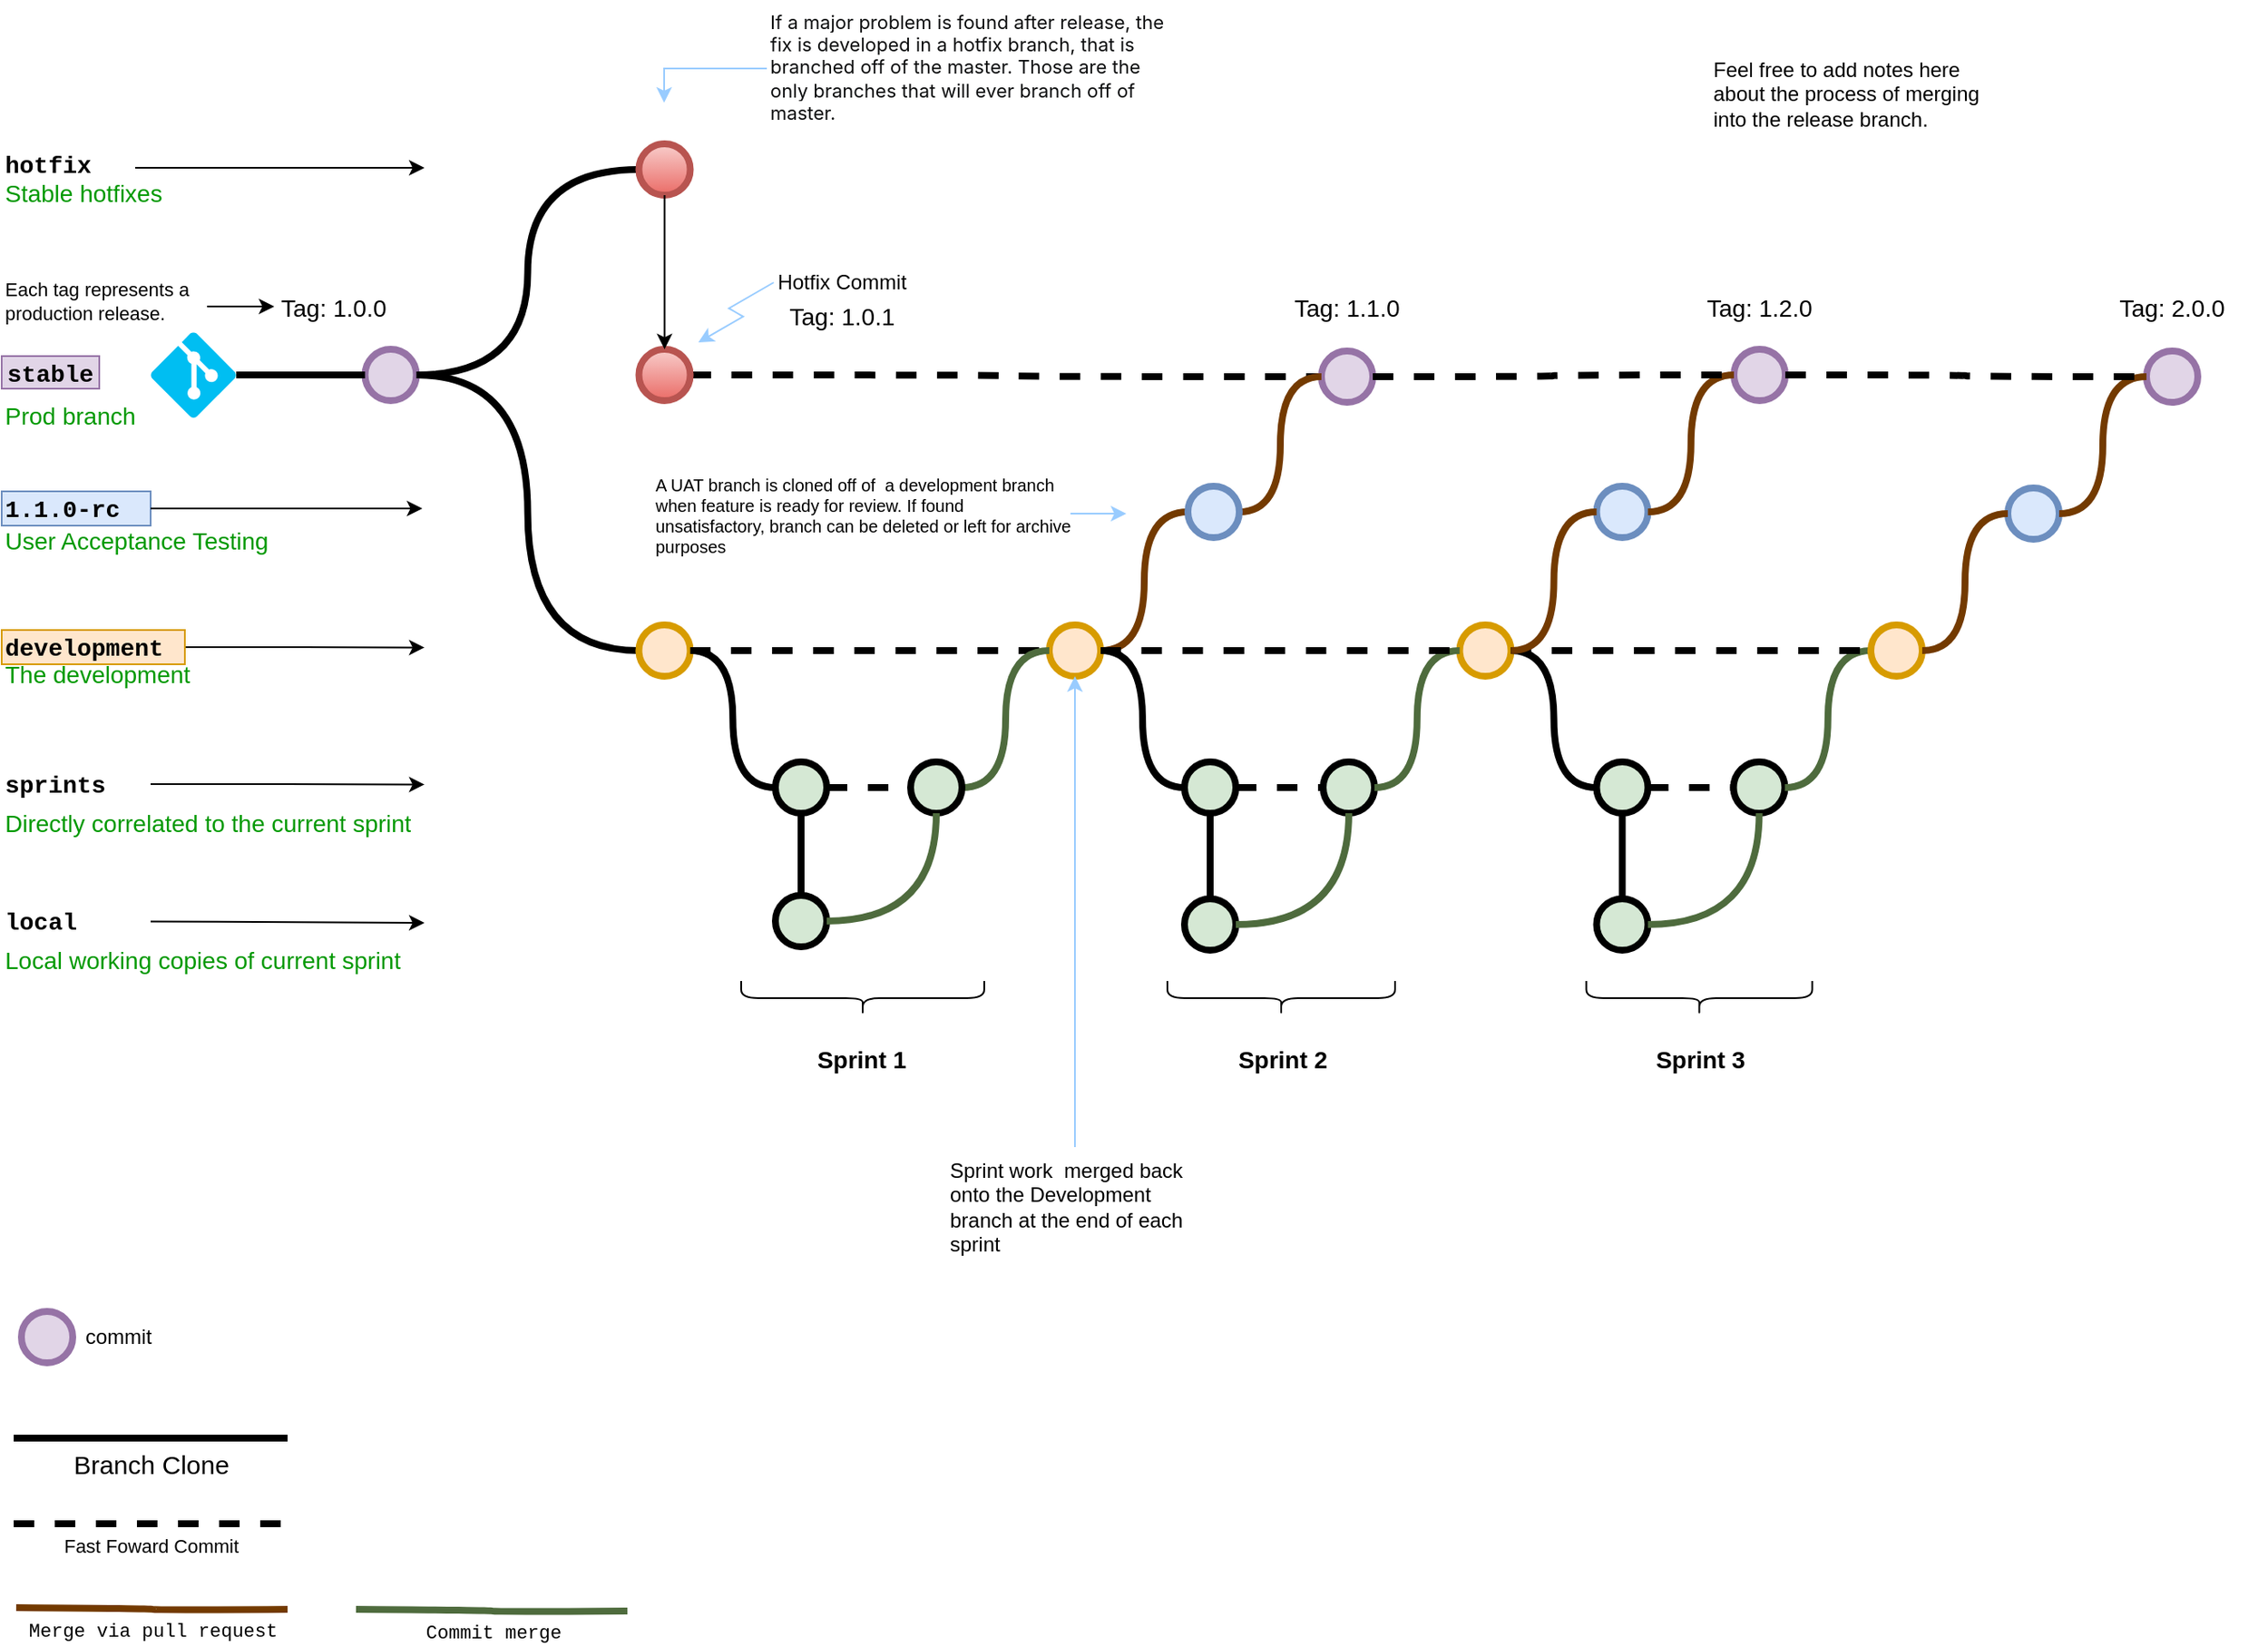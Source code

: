 <mxfile version="22.1.0" type="github">
  <diagram id="yPxyJZ8AM_hMuL3Unpa9" name="HW.GitFlow">
    <mxGraphModel dx="1195" dy="658" grid="1" gridSize="10" guides="1" tooltips="1" connect="1" arrows="1" fold="1" page="1" pageScale="1" pageWidth="1700" pageHeight="1100" math="0" shadow="0">
      <root>
        <mxCell id="0" />
        <mxCell id="1" parent="0" />
        <mxCell id="eTHWEqtKEvHJFxcrCYFt-80" style="edgeStyle=isometricEdgeStyle;rounded=0;orthogonalLoop=1;jettySize=auto;html=1;exitX=0;exitY=0.5;exitDx=0;exitDy=0;strokeColor=#99CCFF;" edge="1" parent="1" source="uWUnNED6HEl2aK5fdaIb-7">
          <mxGeometry relative="1" as="geometry">
            <mxPoint x="440" y="320" as="targetPoint" />
          </mxGeometry>
        </mxCell>
        <mxCell id="uWUnNED6HEl2aK5fdaIb-7" value="Hotfix Commit" style="text;html=1;strokeColor=none;fillColor=none;align=center;verticalAlign=middle;whiteSpace=wrap;overflow=hidden;" parent="1" vertex="1">
          <mxGeometry x="484" y="270" width="80" height="30" as="geometry" />
        </mxCell>
        <mxCell id="uWUnNED6HEl2aK5fdaIb-8" value="Fast Foward Commit" style="edgeStyle=orthogonalEdgeStyle;rounded=0;html=1;jettySize=auto;orthogonalLoop=1;plain-blue;endArrow=none;endFill=0;strokeWidth=4;strokeColor=#000000;dashed=1;verticalAlign=top;" parent="1" edge="1">
          <mxGeometry as="geometry">
            <mxPoint x="200" y="1010" as="targetPoint" />
            <mxPoint x="40.0" y="1010" as="sourcePoint" />
            <mxPoint as="offset" />
          </mxGeometry>
        </mxCell>
        <mxCell id="uWUnNED6HEl2aK5fdaIb-9" style="edgeStyle=orthogonalEdgeStyle;curved=1;rounded=0;html=1;exitX=1;exitY=0.5;exitPerimeter=0;entryX=0;entryY=0.5;entryPerimeter=0;endArrow=none;endFill=0;jettySize=auto;orthogonalLoop=1;strokeWidth=4;fontSize=15;entryDx=0;entryDy=0;exitDx=0;exitDy=0;" parent="1" source="uWUnNED6HEl2aK5fdaIb-10" target="uWUnNED6HEl2aK5fdaIb-69" edge="1">
          <mxGeometry relative="1" as="geometry">
            <mxPoint x="230" y="371" as="sourcePoint" />
            <mxPoint x="325" y="419" as="targetPoint" />
          </mxGeometry>
        </mxCell>
        <mxCell id="uWUnNED6HEl2aK5fdaIb-10" value="" style="verticalLabelPosition=bottom;verticalAlign=top;html=1;strokeWidth=4;shape=mxgraph.flowchart.on-page_reference;fillColor=#e1d5e7;strokeColor=#9673a6;" parent="1" vertex="1">
          <mxGeometry x="245.25" y="324" width="30" height="30" as="geometry" />
        </mxCell>
        <mxCell id="uWUnNED6HEl2aK5fdaIb-80" value="" style="edgeStyle=orthogonalEdgeStyle;curved=1;rounded=0;orthogonalLoop=1;jettySize=auto;html=1;endArrow=none;endFill=0;strokeWidth=4;entryX=0;entryY=0.5;entryDx=0;entryDy=0;entryPerimeter=0;exitX=1;exitY=0.5;exitDx=0;exitDy=0;exitPerimeter=0;dashed=1;" parent="1" source="9hBKPDzoitwpIBdzFDQ7-16" target="uWUnNED6HEl2aK5fdaIb-109" edge="1">
          <mxGeometry relative="1" as="geometry">
            <mxPoint x="734.5" y="330" as="targetPoint" />
            <mxPoint x="652.25" y="330" as="sourcePoint" />
          </mxGeometry>
        </mxCell>
        <mxCell id="uWUnNED6HEl2aK5fdaIb-109" value="" style="verticalLabelPosition=bottom;verticalAlign=top;html=1;strokeWidth=4;shape=mxgraph.flowchart.on-page_reference;strokeColor=#9673a6;fillColor=#e1d5e7;" parent="1" vertex="1">
          <mxGeometry x="804" y="325" width="30" height="30" as="geometry" />
        </mxCell>
        <mxCell id="uWUnNED6HEl2aK5fdaIb-13" value="stable" style="text;html=1;strokeColor=#9673a6;fillColor=#e1d5e7;align=center;verticalAlign=middle;whiteSpace=wrap;overflow=hidden;fontSize=14;fontStyle=1;fontFamily=Courier New;" parent="1" vertex="1">
          <mxGeometry x="33" y="328" width="57" height="19" as="geometry" />
        </mxCell>
        <mxCell id="uWUnNED6HEl2aK5fdaIb-20" value="1.1.0-rc" style="text;html=1;strokeColor=#6c8ebf;fillColor=#dae8fc;align=left;verticalAlign=middle;whiteSpace=wrap;overflow=hidden;fontSize=14;fontStyle=1;fontFamily=Courier New;" parent="1" vertex="1">
          <mxGeometry x="33" y="407" width="87" height="20" as="geometry" />
        </mxCell>
        <mxCell id="uWUnNED6HEl2aK5fdaIb-94" style="edgeStyle=orthogonalEdgeStyle;curved=1;rounded=0;orthogonalLoop=1;jettySize=auto;html=1;exitX=1;exitY=0.5;exitDx=0;exitDy=0;exitPerimeter=0;entryX=0;entryY=0.5;entryDx=0;entryDy=0;entryPerimeter=0;endArrow=none;endFill=0;strokeWidth=4;fontFamily=Courier New;fontColor=#009900;" parent="1" source="uWUnNED6HEl2aK5fdaIb-69" target="uWUnNED6HEl2aK5fdaIb-82" edge="1">
          <mxGeometry relative="1" as="geometry" />
        </mxCell>
        <mxCell id="uWUnNED6HEl2aK5fdaIb-69" value="" style="verticalLabelPosition=bottom;verticalAlign=top;html=1;strokeWidth=4;shape=mxgraph.flowchart.on-page_reference;strokeColor=#d79b00;fillColor=#ffe6cc;" parent="1" vertex="1">
          <mxGeometry x="405.25" y="485" width="30" height="30" as="geometry" />
        </mxCell>
        <mxCell id="uWUnNED6HEl2aK5fdaIb-96" value="" style="edgeStyle=orthogonalEdgeStyle;curved=1;rounded=0;orthogonalLoop=1;jettySize=auto;html=1;endArrow=none;endFill=0;strokeWidth=4;fontFamily=Courier New;fontColor=#009900;exitX=1;exitY=0.5;exitDx=0;exitDy=0;exitPerimeter=0;dashed=1;" parent="1" source="uWUnNED6HEl2aK5fdaIb-69" target="uWUnNED6HEl2aK5fdaIb-95" edge="1">
          <mxGeometry x="0.002" relative="1" as="geometry">
            <mxPoint x="624.75" y="495" as="sourcePoint" />
            <mxPoint as="offset" />
          </mxGeometry>
        </mxCell>
        <mxCell id="uWUnNED6HEl2aK5fdaIb-108" style="edgeStyle=orthogonalEdgeStyle;curved=1;rounded=0;orthogonalLoop=1;jettySize=auto;html=1;entryX=0;entryY=0.5;entryDx=0;entryDy=0;entryPerimeter=0;endArrow=none;endFill=0;strokeWidth=4;fontFamily=Courier New;fontColor=#733A00;strokeColor=#733A00;" parent="1" source="uWUnNED6HEl2aK5fdaIb-95" target="uWUnNED6HEl2aK5fdaIb-106" edge="1">
          <mxGeometry relative="1" as="geometry" />
        </mxCell>
        <mxCell id="uWUnNED6HEl2aK5fdaIb-95" value="" style="verticalLabelPosition=bottom;verticalAlign=top;html=1;strokeWidth=4;shape=mxgraph.flowchart.on-page_reference;strokeColor=#d79b00;fillColor=#ffe6cc;" parent="1" vertex="1">
          <mxGeometry x="645" y="485" width="30" height="30" as="geometry" />
        </mxCell>
        <mxCell id="eTHWEqtKEvHJFxcrCYFt-22" style="edgeStyle=orthogonalEdgeStyle;rounded=0;orthogonalLoop=1;jettySize=auto;html=1;exitX=1;exitY=0.5;exitDx=0;exitDy=0;" edge="1" parent="1" source="uWUnNED6HEl2aK5fdaIb-76">
          <mxGeometry relative="1" as="geometry">
            <mxPoint x="280" y="498.238" as="targetPoint" />
          </mxGeometry>
        </mxCell>
        <mxCell id="uWUnNED6HEl2aK5fdaIb-76" value="development" style="text;html=1;strokeColor=#d79b00;fillColor=#ffe6cc;align=left;verticalAlign=middle;whiteSpace=wrap;overflow=hidden;fontSize=14;fontStyle=1;fontFamily=Courier New;" parent="1" vertex="1">
          <mxGeometry x="33" y="488" width="107" height="20" as="geometry" />
        </mxCell>
        <mxCell id="uWUnNED6HEl2aK5fdaIb-81" value="" style="edgeStyle=orthogonalEdgeStyle;rounded=0;orthogonalLoop=1;jettySize=auto;html=1;endArrow=none;endFill=0;strokeWidth=4;dashed=1;" parent="1" source="uWUnNED6HEl2aK5fdaIb-82" target="uWUnNED6HEl2aK5fdaIb-84" edge="1">
          <mxGeometry relative="1" as="geometry" />
        </mxCell>
        <mxCell id="uWUnNED6HEl2aK5fdaIb-82" value="" style="verticalLabelPosition=bottom;verticalAlign=top;html=1;strokeWidth=4;shape=mxgraph.flowchart.on-page_reference;plain-purple;gradientColor=none;strokeColor=#000000;fillColor=#D5E8D4;" parent="1" vertex="1">
          <mxGeometry x="485" y="565" width="30" height="30" as="geometry" />
        </mxCell>
        <mxCell id="uWUnNED6HEl2aK5fdaIb-97" style="edgeStyle=orthogonalEdgeStyle;curved=1;rounded=0;orthogonalLoop=1;jettySize=auto;html=1;exitX=1;exitY=0.5;exitDx=0;exitDy=0;exitPerimeter=0;entryX=0;entryY=0.5;entryDx=0;entryDy=0;entryPerimeter=0;endArrow=none;endFill=0;strokeWidth=4;fontFamily=Courier New;fontColor=#009900;strokeColor=#4E6B3D;" parent="1" source="uWUnNED6HEl2aK5fdaIb-84" target="uWUnNED6HEl2aK5fdaIb-95" edge="1">
          <mxGeometry relative="1" as="geometry" />
        </mxCell>
        <mxCell id="uWUnNED6HEl2aK5fdaIb-84" value="" style="verticalLabelPosition=bottom;verticalAlign=top;html=1;strokeWidth=4;shape=mxgraph.flowchart.on-page_reference;plain-purple;gradientColor=none;strokeColor=#000000;fillColor=#D5E8D4;" parent="1" vertex="1">
          <mxGeometry x="564" y="565" width="30" height="30" as="geometry" />
        </mxCell>
        <mxCell id="eTHWEqtKEvHJFxcrCYFt-21" style="edgeStyle=orthogonalEdgeStyle;rounded=0;orthogonalLoop=1;jettySize=auto;html=1;exitX=1;exitY=0.5;exitDx=0;exitDy=0;" edge="1" parent="1" source="uWUnNED6HEl2aK5fdaIb-86">
          <mxGeometry relative="1" as="geometry">
            <mxPoint x="280" y="578.238" as="targetPoint" />
          </mxGeometry>
        </mxCell>
        <mxCell id="uWUnNED6HEl2aK5fdaIb-86" value="sprints" style="text;html=1;strokeColor=none;fillColor=none;align=left;verticalAlign=middle;whiteSpace=wrap;overflow=hidden;fontSize=14;fontStyle=1;fontFamily=Courier New;" parent="1" vertex="1">
          <mxGeometry x="33" y="568" width="87" height="20" as="geometry" />
        </mxCell>
        <mxCell id="uWUnNED6HEl2aK5fdaIb-87" value="The development" style="text;html=1;strokeColor=none;fillColor=none;align=left;verticalAlign=middle;whiteSpace=wrap;overflow=hidden;fontSize=14;fontStyle=0;fontColor=#009900;" parent="1" vertex="1">
          <mxGeometry x="33" y="503" width="240" height="20" as="geometry" />
        </mxCell>
        <mxCell id="uWUnNED6HEl2aK5fdaIb-88" value="Directly correlated to the current sprint" style="text;html=1;strokeColor=none;fillColor=none;align=left;verticalAlign=middle;whiteSpace=wrap;overflow=hidden;fontSize=14;fontStyle=0;fontColor=#009900;" parent="1" vertex="1">
          <mxGeometry x="33" y="588" width="254.25" height="25" as="geometry" />
        </mxCell>
        <mxCell id="uWUnNED6HEl2aK5fdaIb-89" value="User Acceptance Testing" style="text;html=1;strokeColor=none;fillColor=none;align=left;verticalAlign=middle;whiteSpace=wrap;overflow=hidden;fontSize=14;fontStyle=0;fontColor=#009900;" parent="1" vertex="1">
          <mxGeometry x="33" y="425" width="240" height="20" as="geometry" />
        </mxCell>
        <mxCell id="uWUnNED6HEl2aK5fdaIb-90" value="Prod branch" style="text;html=1;strokeColor=none;fillColor=none;align=left;verticalAlign=middle;whiteSpace=wrap;overflow=hidden;fontSize=14;fontStyle=0;fontColor=#009900;" parent="1" vertex="1">
          <mxGeometry x="33" y="352" width="146.75" height="20" as="geometry" />
        </mxCell>
        <mxCell id="uWUnNED6HEl2aK5fdaIb-93" value="" style="endArrow=classic;html=1;strokeWidth=1;fontFamily=Courier New;fontColor=#009900;entryX=1;entryY=0.5;entryDx=0;entryDy=0;exitX=1;exitY=0.5;exitDx=0;exitDy=0;" parent="1" edge="1" source="uWUnNED6HEl2aK5fdaIb-20">
          <mxGeometry width="50" height="50" relative="1" as="geometry">
            <mxPoint x="160" y="419" as="sourcePoint" />
            <mxPoint x="278.75" y="417" as="targetPoint" />
          </mxGeometry>
        </mxCell>
        <mxCell id="uWUnNED6HEl2aK5fdaIb-103" value="Tag: 1.0.0" style="text;html=1;strokeColor=none;fillColor=none;align=center;verticalAlign=middle;whiteSpace=wrap;overflow=hidden;fontSize=14;" parent="1" vertex="1">
          <mxGeometry x="192.25" y="289" width="70" height="20" as="geometry" />
        </mxCell>
        <mxCell id="uWUnNED6HEl2aK5fdaIb-115" style="edgeStyle=orthogonalEdgeStyle;curved=1;rounded=0;orthogonalLoop=1;jettySize=auto;html=1;entryX=0;entryY=0.5;entryDx=0;entryDy=0;entryPerimeter=0;endArrow=none;endFill=0;strokeWidth=4;fontFamily=Courier New;fontColor=#009900;strokeColor=#733A00;" parent="1" source="uWUnNED6HEl2aK5fdaIb-106" target="uWUnNED6HEl2aK5fdaIb-109" edge="1">
          <mxGeometry relative="1" as="geometry" />
        </mxCell>
        <mxCell id="uWUnNED6HEl2aK5fdaIb-116" value="Tag: 1.1.0" style="text;html=1;strokeColor=none;fillColor=none;align=center;verticalAlign=middle;whiteSpace=wrap;overflow=hidden;fontSize=14;" parent="1" vertex="1">
          <mxGeometry x="764" y="289" width="110" height="20" as="geometry" />
        </mxCell>
        <mxCell id="uWUnNED6HEl2aK5fdaIb-117" value="" style="endArrow=classic;html=1;strokeWidth=1;fontFamily=Courier New;fontColor=#009900;exitX=0.5;exitY=0;exitDx=0;exitDy=0;entryX=0.5;entryY=1;entryDx=0;entryDy=0;entryPerimeter=0;strokeColor=#99CCFF;" parent="1" source="fSnZ5vnYTslC5NarKmr_-5" edge="1" target="uWUnNED6HEl2aK5fdaIb-95">
          <mxGeometry width="50" height="50" relative="1" as="geometry">
            <mxPoint x="820.935" y="739.0" as="sourcePoint" />
            <mxPoint x="819.06" y="523" as="targetPoint" />
          </mxGeometry>
        </mxCell>
        <mxCell id="eTHWEqtKEvHJFxcrCYFt-83" style="edgeStyle=orthogonalEdgeStyle;rounded=0;orthogonalLoop=1;jettySize=auto;html=1;exitX=1;exitY=0.5;exitDx=0;exitDy=0;strokeColor=#99CCFF;" edge="1" parent="1" source="fSnZ5vnYTslC5NarKmr_-4">
          <mxGeometry relative="1" as="geometry">
            <mxPoint x="690" y="420.19" as="targetPoint" />
          </mxGeometry>
        </mxCell>
        <mxCell id="fSnZ5vnYTslC5NarKmr_-4" value="&lt;span style=&quot;font-size: 10px;&quot;&gt;A UAT branch is cloned off of&amp;nbsp; a development&amp;nbsp;branch when feature is ready for review. If found unsatisfactory, branch can be deleted or left for archive purposes&lt;br style=&quot;font-size: 10px;&quot;&gt;&lt;/span&gt;" style="text;html=1;strokeColor=none;fillColor=none;align=left;verticalAlign=top;whiteSpace=wrap;overflow=hidden;fontSize=10;fontStyle=0;fontColor=#000000;" parent="1" vertex="1">
          <mxGeometry x="412.62" y="390.5" width="244.75" height="59" as="geometry" />
        </mxCell>
        <mxCell id="fSnZ5vnYTslC5NarKmr_-9" value="" style="edgeStyle=orthogonalEdgeStyle;rounded=0;orthogonalLoop=1;jettySize=auto;html=1;fontSize=12;fontColor=#000000;entryX=0;entryY=0.5;entryDx=0;entryDy=0;" parent="1" source="fSnZ5vnYTslC5NarKmr_-8" target="uWUnNED6HEl2aK5fdaIb-103" edge="1">
          <mxGeometry relative="1" as="geometry">
            <mxPoint x="172.25" y="299" as="targetPoint" />
            <Array as="points">
              <mxPoint x="172.25" y="299" />
              <mxPoint x="172.25" y="299" />
            </Array>
          </mxGeometry>
        </mxCell>
        <mxCell id="fSnZ5vnYTslC5NarKmr_-8" value="&lt;span style=&quot;text-align: center; font-size: 11px;&quot;&gt;Each tag represents a production release.&lt;/span&gt;" style="text;html=1;strokeColor=none;fillColor=none;align=left;verticalAlign=middle;whiteSpace=wrap;overflow=hidden;fontSize=11;fontStyle=0;fontColor=#000000;" parent="1" vertex="1">
          <mxGeometry x="33" y="277" width="120" height="38" as="geometry" />
        </mxCell>
        <mxCell id="9hBKPDzoitwpIBdzFDQ7-15" value="&lt;span style=&quot;text-align: center&quot;&gt;Feel free to add notes here about the process of merging into the release branch.&lt;br&gt;&lt;br&gt;&lt;/span&gt;" style="text;html=1;strokeColor=none;fillColor=none;align=left;verticalAlign=middle;whiteSpace=wrap;overflow=hidden;fontSize=12;fontStyle=0;fontColor=#000000;" parent="1" vertex="1">
          <mxGeometry x="1031" y="141" width="167.75" height="81" as="geometry" />
        </mxCell>
        <mxCell id="9hBKPDzoitwpIBdzFDQ7-16" value="" style="verticalLabelPosition=bottom;verticalAlign=top;html=1;strokeWidth=4;shape=mxgraph.flowchart.on-page_reference;plain-blue;gradientColor=#EA6B66;strokeColor=#B85450;fillColor=#F8CECC;" parent="1" vertex="1">
          <mxGeometry x="405.25" y="324" width="30" height="30" as="geometry" />
        </mxCell>
        <mxCell id="9hBKPDzoitwpIBdzFDQ7-61" value="Tag: 1.0.1" style="text;html=1;strokeColor=none;fillColor=none;align=center;verticalAlign=middle;whiteSpace=wrap;overflow=hidden;fontSize=14;" parent="1" vertex="1">
          <mxGeometry x="489" y="294" width="70" height="20" as="geometry" />
        </mxCell>
        <mxCell id="eTHWEqtKEvHJFxcrCYFt-82" style="edgeStyle=orthogonalEdgeStyle;rounded=0;orthogonalLoop=1;jettySize=auto;html=1;exitX=0;exitY=0.5;exitDx=0;exitDy=0;strokeColor=#99CCFF;" edge="1" parent="1" source="eTHWEqtKEvHJFxcrCYFt-2">
          <mxGeometry relative="1" as="geometry">
            <mxPoint x="420" y="180" as="targetPoint" />
            <Array as="points">
              <mxPoint x="420" y="160" />
            </Array>
          </mxGeometry>
        </mxCell>
        <mxCell id="eTHWEqtKEvHJFxcrCYFt-2" value="&lt;span style=&quot;color: rgb(12, 13, 14); font-family: -apple-system, BlinkMacSystemFont, &amp;quot;Segoe UI Adjusted&amp;quot;, &amp;quot;Segoe UI&amp;quot;, &amp;quot;Liberation Sans&amp;quot;, sans-serif; font-size: 11px; font-style: normal; font-variant-ligatures: normal; font-variant-caps: normal; font-weight: 400; letter-spacing: normal; orphans: 2; text-align: left; text-indent: 0px; text-transform: none; widows: 2; word-spacing: 0px; -webkit-text-stroke-width: 0px; background-color: rgb(255, 255, 255); text-decoration-thickness: initial; text-decoration-style: initial; text-decoration-color: initial; float: none; display: inline !important;&quot;&gt;If a major problem is found after release, the fix is developed in a hotfix branch, that is branched off of the master. Those are the only branches that will ever branch off of master.&lt;/span&gt;" style="text;whiteSpace=wrap;html=1;fontSize=11;" vertex="1" parent="1">
          <mxGeometry x="480" y="120" width="236.5" height="80" as="geometry" />
        </mxCell>
        <mxCell id="eTHWEqtKEvHJFxcrCYFt-6" style="edgeStyle=orthogonalEdgeStyle;curved=1;rounded=0;html=1;exitX=1;exitY=0.5;exitPerimeter=0;entryX=0;entryY=0.5;entryPerimeter=0;endArrow=none;endFill=0;jettySize=auto;orthogonalLoop=1;strokeWidth=4;fontSize=15;entryDx=0;entryDy=0;exitDx=0;exitDy=0;" edge="1" parent="1" source="uWUnNED6HEl2aK5fdaIb-10" target="eTHWEqtKEvHJFxcrCYFt-4">
          <mxGeometry relative="1" as="geometry">
            <mxPoint x="339.5" y="169" as="sourcePoint" />
            <mxPoint x="387.5" y="254" as="targetPoint" />
          </mxGeometry>
        </mxCell>
        <mxCell id="eTHWEqtKEvHJFxcrCYFt-4" value="" style="verticalLabelPosition=bottom;verticalAlign=top;html=1;strokeWidth=4;shape=mxgraph.flowchart.on-page_reference;plain-blue;gradientColor=#EA6B66;strokeColor=#B85450;fillColor=#F8CECC;" vertex="1" parent="1">
          <mxGeometry x="405.25" y="204" width="30" height="30" as="geometry" />
        </mxCell>
        <mxCell id="eTHWEqtKEvHJFxcrCYFt-7" style="edgeStyle=orthogonalEdgeStyle;rounded=0;orthogonalLoop=1;jettySize=auto;html=1;exitX=0.5;exitY=1;exitDx=0;exitDy=0;exitPerimeter=0;entryX=0.5;entryY=0;entryDx=0;entryDy=0;entryPerimeter=0;" edge="1" parent="1" source="eTHWEqtKEvHJFxcrCYFt-4" target="9hBKPDzoitwpIBdzFDQ7-16">
          <mxGeometry relative="1" as="geometry" />
        </mxCell>
        <mxCell id="eTHWEqtKEvHJFxcrCYFt-8" value="" style="endArrow=classic;html=1;strokeWidth=1;fontFamily=Courier New;fontColor=#009900;" edge="1" parent="1">
          <mxGeometry width="50" height="50" relative="1" as="geometry">
            <mxPoint x="111" y="218" as="sourcePoint" />
            <mxPoint x="280" y="218" as="targetPoint" />
          </mxGeometry>
        </mxCell>
        <mxCell id="eTHWEqtKEvHJFxcrCYFt-9" value="hotfix" style="text;html=1;strokeColor=none;fillColor=none;align=left;verticalAlign=middle;whiteSpace=wrap;overflow=hidden;fontSize=14;fontStyle=1;fontFamily=Courier New;" vertex="1" parent="1">
          <mxGeometry x="33" y="206" width="77" height="20" as="geometry" />
        </mxCell>
        <mxCell id="eTHWEqtKEvHJFxcrCYFt-10" value="Stable hotfixes" style="text;html=1;strokeColor=none;fillColor=none;align=left;verticalAlign=middle;whiteSpace=wrap;overflow=hidden;fontSize=14;fontStyle=0;fontColor=#009900;" vertex="1" parent="1">
          <mxGeometry x="33" y="222" width="240" height="20" as="geometry" />
        </mxCell>
        <mxCell id="eTHWEqtKEvHJFxcrCYFt-12" value="" style="verticalLabelPosition=bottom;verticalAlign=top;html=1;strokeWidth=4;shape=mxgraph.flowchart.on-page_reference;plain-purple;gradientColor=none;strokeColor=#000000;fillColor=#D5E8D4;" vertex="1" parent="1">
          <mxGeometry x="485" y="643" width="30" height="30" as="geometry" />
        </mxCell>
        <mxCell id="eTHWEqtKEvHJFxcrCYFt-14" value="" style="edgeStyle=orthogonalEdgeStyle;rounded=0;orthogonalLoop=1;jettySize=auto;html=1;endArrow=none;endFill=0;strokeWidth=4;exitX=0.5;exitY=1;exitDx=0;exitDy=0;exitPerimeter=0;entryX=0.5;entryY=0;entryDx=0;entryDy=0;entryPerimeter=0;" edge="1" parent="1" source="uWUnNED6HEl2aK5fdaIb-82" target="eTHWEqtKEvHJFxcrCYFt-12">
          <mxGeometry relative="1" as="geometry">
            <mxPoint x="451" y="629" as="sourcePoint" />
            <mxPoint x="532" y="629" as="targetPoint" />
          </mxGeometry>
        </mxCell>
        <mxCell id="eTHWEqtKEvHJFxcrCYFt-15" value="local" style="text;html=1;strokeColor=none;fillColor=none;align=left;verticalAlign=middle;whiteSpace=wrap;overflow=hidden;fontSize=14;fontStyle=1;fontFamily=Courier New;" vertex="1" parent="1">
          <mxGeometry x="33" y="648" width="87" height="20" as="geometry" />
        </mxCell>
        <mxCell id="eTHWEqtKEvHJFxcrCYFt-16" value="Local working copies of current sprint" style="text;html=1;strokeColor=none;fillColor=none;align=left;verticalAlign=middle;whiteSpace=wrap;overflow=hidden;fontSize=14;fontStyle=0;fontColor=#009900;" vertex="1" parent="1">
          <mxGeometry x="33" y="668" width="254.25" height="25" as="geometry" />
        </mxCell>
        <mxCell id="eTHWEqtKEvHJFxcrCYFt-17" value="" style="endArrow=classic;html=1;strokeWidth=1;fontFamily=Courier New;fontColor=#009900;" edge="1" parent="1" source="eTHWEqtKEvHJFxcrCYFt-15">
          <mxGeometry width="50" height="50" relative="1" as="geometry">
            <mxPoint x="151" y="657.5" as="sourcePoint" />
            <mxPoint x="280" y="659" as="targetPoint" />
          </mxGeometry>
        </mxCell>
        <mxCell id="eTHWEqtKEvHJFxcrCYFt-18" style="edgeStyle=orthogonalEdgeStyle;curved=1;rounded=0;orthogonalLoop=1;jettySize=auto;html=1;exitX=1;exitY=0.5;exitDx=0;exitDy=0;exitPerimeter=0;entryX=0.5;entryY=1;entryDx=0;entryDy=0;entryPerimeter=0;endArrow=none;endFill=0;strokeWidth=4;fontFamily=Courier New;fontColor=#009900;fillColor=#d5e8d4;strokeColor=#4E6B3D;" edge="1" parent="1" source="eTHWEqtKEvHJFxcrCYFt-12" target="uWUnNED6HEl2aK5fdaIb-84">
          <mxGeometry relative="1" as="geometry">
            <mxPoint x="508" y="659" as="sourcePoint" />
            <mxPoint x="562" y="738" as="targetPoint" />
          </mxGeometry>
        </mxCell>
        <mxCell id="eTHWEqtKEvHJFxcrCYFt-24" value="" style="verticalLabelPosition=bottom;verticalAlign=top;html=1;strokeWidth=4;shape=mxgraph.flowchart.on-page_reference;plain-purple;gradientColor=none;strokeColor=#000000;fillColor=#D5E8D4;direction=south;" vertex="1" parent="1">
          <mxGeometry x="724" y="565" width="30" height="30" as="geometry" />
        </mxCell>
        <mxCell id="eTHWEqtKEvHJFxcrCYFt-27" style="edgeStyle=orthogonalEdgeStyle;curved=1;rounded=0;orthogonalLoop=1;jettySize=auto;html=1;endArrow=none;endFill=0;strokeWidth=4;fontFamily=Courier New;fontColor=#009900;entryX=0.5;entryY=1;entryDx=0;entryDy=0;entryPerimeter=0;exitX=1;exitY=0.5;exitDx=0;exitDy=0;exitPerimeter=0;" edge="1" parent="1" source="uWUnNED6HEl2aK5fdaIb-95" target="eTHWEqtKEvHJFxcrCYFt-24">
          <mxGeometry relative="1" as="geometry">
            <mxPoint x="835" y="594" as="sourcePoint" />
            <mxPoint x="924" y="514" as="targetPoint" />
          </mxGeometry>
        </mxCell>
        <mxCell id="eTHWEqtKEvHJFxcrCYFt-28" value="" style="edgeStyle=orthogonalEdgeStyle;rounded=0;orthogonalLoop=1;jettySize=auto;html=1;endArrow=none;endFill=0;strokeWidth=4;entryX=0.5;entryY=0;entryDx=0;entryDy=0;entryPerimeter=0;exitX=1;exitY=0.5;exitDx=0;exitDy=0;exitPerimeter=0;" edge="1" target="eTHWEqtKEvHJFxcrCYFt-29" parent="1" source="eTHWEqtKEvHJFxcrCYFt-24">
          <mxGeometry relative="1" as="geometry">
            <mxPoint x="739" y="619" as="sourcePoint" />
            <mxPoint x="771" y="628" as="targetPoint" />
          </mxGeometry>
        </mxCell>
        <mxCell id="eTHWEqtKEvHJFxcrCYFt-29" value="" style="verticalLabelPosition=bottom;verticalAlign=top;html=1;strokeWidth=4;shape=mxgraph.flowchart.on-page_reference;plain-purple;gradientColor=none;strokeColor=#000000;fillColor=#D5E8D4;" vertex="1" parent="1">
          <mxGeometry x="724" y="645" width="30" height="30" as="geometry" />
        </mxCell>
        <mxCell id="eTHWEqtKEvHJFxcrCYFt-30" value="" style="verticalLabelPosition=bottom;verticalAlign=top;html=1;strokeWidth=4;shape=mxgraph.flowchart.on-page_reference;plain-purple;gradientColor=none;strokeColor=#000000;fillColor=#D5E8D4;direction=south;" vertex="1" parent="1">
          <mxGeometry x="805" y="565" width="30" height="30" as="geometry" />
        </mxCell>
        <mxCell id="eTHWEqtKEvHJFxcrCYFt-31" style="edgeStyle=orthogonalEdgeStyle;curved=1;rounded=0;orthogonalLoop=1;jettySize=auto;html=1;exitX=1;exitY=0.5;exitDx=0;exitDy=0;exitPerimeter=0;entryX=1;entryY=0.5;entryDx=0;entryDy=0;entryPerimeter=0;endArrow=none;endFill=0;strokeWidth=4;fontFamily=Courier New;fontColor=#009900;strokeColor=#4E6B3D;" edge="1" parent="1" source="eTHWEqtKEvHJFxcrCYFt-29" target="eTHWEqtKEvHJFxcrCYFt-30">
          <mxGeometry relative="1" as="geometry">
            <mxPoint x="800" y="717" as="sourcePoint" />
            <mxPoint x="904" y="613" as="targetPoint" />
          </mxGeometry>
        </mxCell>
        <mxCell id="eTHWEqtKEvHJFxcrCYFt-32" value="" style="edgeStyle=orthogonalEdgeStyle;rounded=0;orthogonalLoop=1;jettySize=auto;html=1;endArrow=none;endFill=0;strokeWidth=4;dashed=1;exitX=0.5;exitY=0;exitDx=0;exitDy=0;exitPerimeter=0;entryX=0.5;entryY=1;entryDx=0;entryDy=0;entryPerimeter=0;" edge="1" parent="1" source="eTHWEqtKEvHJFxcrCYFt-24" target="eTHWEqtKEvHJFxcrCYFt-30">
          <mxGeometry relative="1" as="geometry">
            <mxPoint x="756" y="577.76" as="sourcePoint" />
            <mxPoint x="820" y="599" as="targetPoint" />
          </mxGeometry>
        </mxCell>
        <mxCell id="eTHWEqtKEvHJFxcrCYFt-33" value="" style="shape=curlyBracket;whiteSpace=wrap;html=1;rounded=1;flipH=1;labelPosition=center;verticalLabelPosition=middle;align=center;verticalAlign=middle;rotation=90;textDirection=ltr;horizontal=0;size=0.5;" vertex="1" parent="1">
          <mxGeometry x="526" y="632" width="20" height="142" as="geometry" />
        </mxCell>
        <mxCell id="fSnZ5vnYTslC5NarKmr_-5" value="&lt;div style=&quot;&quot;&gt;Sprint work&amp;nbsp; merged back onto the Development branch at the end of each sprint&lt;/div&gt;" style="text;html=1;strokeColor=none;fillColor=none;align=left;verticalAlign=top;whiteSpace=wrap;overflow=hidden;fontSize=12;fontStyle=0;fontColor=#000000;" parent="1" vertex="1">
          <mxGeometry x="585" y="790" width="150" height="71" as="geometry" />
        </mxCell>
        <mxCell id="eTHWEqtKEvHJFxcrCYFt-37" value="Sprint 1" style="text;strokeColor=none;fillColor=none;html=1;fontSize=14;fontStyle=1;verticalAlign=middle;align=center;" vertex="1" parent="1">
          <mxGeometry x="485" y="719" width="100" height="40" as="geometry" />
        </mxCell>
        <mxCell id="eTHWEqtKEvHJFxcrCYFt-38" value="" style="shape=curlyBracket;whiteSpace=wrap;html=1;rounded=1;flipH=1;labelPosition=center;verticalLabelPosition=middle;align=center;verticalAlign=middle;rotation=90;textDirection=ltr;horizontal=0;size=0.5;" vertex="1" parent="1">
          <mxGeometry x="770.5" y="636.5" width="20" height="133" as="geometry" />
        </mxCell>
        <mxCell id="eTHWEqtKEvHJFxcrCYFt-39" value="Sprint 2" style="text;strokeColor=none;fillColor=none;html=1;fontSize=14;fontStyle=1;verticalAlign=middle;align=center;" vertex="1" parent="1">
          <mxGeometry x="730.5" y="719" width="100" height="40" as="geometry" />
        </mxCell>
        <mxCell id="eTHWEqtKEvHJFxcrCYFt-40" value="" style="verticalLabelPosition=bottom;verticalAlign=top;html=1;strokeWidth=4;shape=mxgraph.flowchart.on-page_reference;strokeColor=#d79b00;fillColor=#ffe6cc;" vertex="1" parent="1">
          <mxGeometry x="884.75" y="485" width="30" height="30" as="geometry" />
        </mxCell>
        <mxCell id="eTHWEqtKEvHJFxcrCYFt-42" style="edgeStyle=orthogonalEdgeStyle;curved=1;rounded=0;orthogonalLoop=1;jettySize=auto;html=1;exitX=0.5;exitY=0;exitDx=0;exitDy=0;exitPerimeter=0;entryX=0;entryY=0.5;entryDx=0;entryDy=0;entryPerimeter=0;endArrow=none;endFill=0;strokeWidth=4;fontFamily=Courier New;fontColor=#009900;strokeColor=#4E6B3D;" edge="1" parent="1" source="eTHWEqtKEvHJFxcrCYFt-30" target="eTHWEqtKEvHJFxcrCYFt-40">
          <mxGeometry relative="1" as="geometry">
            <mxPoint x="1090" y="613" as="sourcePoint" />
            <mxPoint x="1181" y="533" as="targetPoint" />
          </mxGeometry>
        </mxCell>
        <mxCell id="eTHWEqtKEvHJFxcrCYFt-43" value="" style="edgeStyle=orthogonalEdgeStyle;curved=1;rounded=0;orthogonalLoop=1;jettySize=auto;html=1;endArrow=none;endFill=0;strokeWidth=4;fontFamily=Courier New;fontColor=#009900;exitX=1;exitY=0.5;exitDx=0;exitDy=0;exitPerimeter=0;dashed=1;entryX=0;entryY=0.5;entryDx=0;entryDy=0;entryPerimeter=0;" edge="1" parent="1" source="uWUnNED6HEl2aK5fdaIb-95" target="eTHWEqtKEvHJFxcrCYFt-40">
          <mxGeometry relative="1" as="geometry">
            <mxPoint x="1208" y="609" as="sourcePoint" />
            <mxPoint x="1080" y="499" as="targetPoint" />
          </mxGeometry>
        </mxCell>
        <mxCell id="eTHWEqtKEvHJFxcrCYFt-44" value="" style="verticalLabelPosition=bottom;verticalAlign=top;html=1;strokeWidth=4;shape=mxgraph.flowchart.on-page_reference;plain-purple;gradientColor=none;strokeColor=#000000;fillColor=#D5E8D4;direction=south;" vertex="1" parent="1">
          <mxGeometry x="964.75" y="565" width="30" height="30" as="geometry" />
        </mxCell>
        <mxCell id="eTHWEqtKEvHJFxcrCYFt-45" value="" style="edgeStyle=orthogonalEdgeStyle;rounded=0;orthogonalLoop=1;jettySize=auto;html=1;endArrow=none;endFill=0;strokeWidth=4;entryX=0.5;entryY=0;entryDx=0;entryDy=0;entryPerimeter=0;exitX=1;exitY=0.5;exitDx=0;exitDy=0;exitPerimeter=0;" edge="1" source="eTHWEqtKEvHJFxcrCYFt-44" target="eTHWEqtKEvHJFxcrCYFt-46" parent="1">
          <mxGeometry relative="1" as="geometry">
            <mxPoint x="982.75" y="619" as="sourcePoint" />
            <mxPoint x="1014.75" y="628" as="targetPoint" />
          </mxGeometry>
        </mxCell>
        <mxCell id="eTHWEqtKEvHJFxcrCYFt-46" value="" style="verticalLabelPosition=bottom;verticalAlign=top;html=1;strokeWidth=4;shape=mxgraph.flowchart.on-page_reference;plain-purple;gradientColor=none;strokeColor=#000000;fillColor=#D5E8D4;" vertex="1" parent="1">
          <mxGeometry x="964.75" y="645" width="30" height="30" as="geometry" />
        </mxCell>
        <mxCell id="eTHWEqtKEvHJFxcrCYFt-47" value="" style="verticalLabelPosition=bottom;verticalAlign=top;html=1;strokeWidth=4;shape=mxgraph.flowchart.on-page_reference;plain-purple;gradientColor=none;strokeColor=#000000;fillColor=#D5E8D4;direction=south;" vertex="1" parent="1">
          <mxGeometry x="1044.75" y="565" width="30" height="30" as="geometry" />
        </mxCell>
        <mxCell id="eTHWEqtKEvHJFxcrCYFt-48" style="edgeStyle=orthogonalEdgeStyle;curved=1;rounded=0;orthogonalLoop=1;jettySize=auto;html=1;exitX=1;exitY=0.5;exitDx=0;exitDy=0;exitPerimeter=0;entryX=1;entryY=0.5;entryDx=0;entryDy=0;entryPerimeter=0;endArrow=none;endFill=0;strokeWidth=4;fontFamily=Courier New;fontColor=#009900;strokeColor=#4E6B3D;" edge="1" source="eTHWEqtKEvHJFxcrCYFt-46" target="eTHWEqtKEvHJFxcrCYFt-47" parent="1">
          <mxGeometry relative="1" as="geometry">
            <mxPoint x="1043.75" y="717" as="sourcePoint" />
            <mxPoint x="1147.75" y="613" as="targetPoint" />
          </mxGeometry>
        </mxCell>
        <mxCell id="eTHWEqtKEvHJFxcrCYFt-49" value="" style="edgeStyle=orthogonalEdgeStyle;rounded=0;orthogonalLoop=1;jettySize=auto;html=1;endArrow=none;endFill=0;strokeWidth=4;dashed=1;exitX=0.5;exitY=0;exitDx=0;exitDy=0;exitPerimeter=0;entryX=0.5;entryY=1;entryDx=0;entryDy=0;entryPerimeter=0;" edge="1" source="eTHWEqtKEvHJFxcrCYFt-44" target="eTHWEqtKEvHJFxcrCYFt-47" parent="1">
          <mxGeometry relative="1" as="geometry">
            <mxPoint x="999.75" y="577.76" as="sourcePoint" />
            <mxPoint x="1063.75" y="599" as="targetPoint" />
          </mxGeometry>
        </mxCell>
        <mxCell id="eTHWEqtKEvHJFxcrCYFt-50" value="" style="shape=curlyBracket;whiteSpace=wrap;html=1;rounded=1;flipH=1;labelPosition=center;verticalLabelPosition=middle;align=center;verticalAlign=middle;rotation=90;textDirection=ltr;horizontal=0;size=0.5;" vertex="1" parent="1">
          <mxGeometry x="1014.75" y="637" width="20" height="132" as="geometry" />
        </mxCell>
        <mxCell id="eTHWEqtKEvHJFxcrCYFt-51" value="Sprint 3" style="text;strokeColor=none;fillColor=none;html=1;fontSize=14;fontStyle=1;verticalAlign=middle;align=center;" vertex="1" parent="1">
          <mxGeometry x="975" y="719" width="100" height="40" as="geometry" />
        </mxCell>
        <mxCell id="eTHWEqtKEvHJFxcrCYFt-52" style="edgeStyle=orthogonalEdgeStyle;curved=1;rounded=0;orthogonalLoop=1;jettySize=auto;html=1;entryX=0;entryY=0.5;entryDx=0;entryDy=0;entryPerimeter=0;endArrow=none;endFill=0;strokeWidth=4;fontFamily=Courier New;fontColor=#009900;exitX=0.5;exitY=0;exitDx=0;exitDy=0;exitPerimeter=0;strokeColor=#4E6B3D;" edge="1" source="eTHWEqtKEvHJFxcrCYFt-47" parent="1" target="eTHWEqtKEvHJFxcrCYFt-64">
          <mxGeometry relative="1" as="geometry">
            <mxPoint x="1195" y="580" as="sourcePoint" />
            <mxPoint x="1292.75" y="499" as="targetPoint" />
          </mxGeometry>
        </mxCell>
        <mxCell id="eTHWEqtKEvHJFxcrCYFt-53" style="edgeStyle=orthogonalEdgeStyle;curved=1;rounded=0;orthogonalLoop=1;jettySize=auto;html=1;endArrow=none;endFill=0;strokeWidth=4;fontFamily=Courier New;fontColor=#009900;entryX=0.5;entryY=1;entryDx=0;entryDy=0;entryPerimeter=0;exitX=1;exitY=0.5;exitDx=0;exitDy=0;exitPerimeter=0;" edge="1" target="eTHWEqtKEvHJFxcrCYFt-44" parent="1" source="eTHWEqtKEvHJFxcrCYFt-40">
          <mxGeometry relative="1" as="geometry">
            <mxPoint x="958.75" y="499" as="sourcePoint" />
            <mxPoint x="1047.75" y="514" as="targetPoint" />
          </mxGeometry>
        </mxCell>
        <mxCell id="eTHWEqtKEvHJFxcrCYFt-54" value="" style="edgeStyle=orthogonalEdgeStyle;curved=1;rounded=0;orthogonalLoop=1;jettySize=auto;html=1;endArrow=none;endFill=0;strokeWidth=4;fontFamily=Courier New;fontColor=#009900;exitX=1;exitY=0.5;exitDx=0;exitDy=0;exitPerimeter=0;dashed=1;entryX=0;entryY=0.5;entryDx=0;entryDy=0;entryPerimeter=0;" edge="1" parent="1" source="eTHWEqtKEvHJFxcrCYFt-40" target="eTHWEqtKEvHJFxcrCYFt-64">
          <mxGeometry relative="1" as="geometry">
            <mxPoint x="958.75" y="499" as="sourcePoint" />
            <mxPoint x="1292.75" y="499" as="targetPoint" />
          </mxGeometry>
        </mxCell>
        <mxCell id="eTHWEqtKEvHJFxcrCYFt-55" value="" style="verticalLabelPosition=bottom;verticalAlign=top;html=1;strokeWidth=4;shape=mxgraph.flowchart.on-page_reference;strokeColor=#6c8ebf;fillColor=#dae8fc;" vertex="1" parent="1">
          <mxGeometry x="964.75" y="404" width="30" height="30" as="geometry" />
        </mxCell>
        <mxCell id="eTHWEqtKEvHJFxcrCYFt-57" style="edgeStyle=orthogonalEdgeStyle;curved=1;rounded=0;orthogonalLoop=1;jettySize=auto;html=1;entryX=0;entryY=0.5;entryDx=0;entryDy=0;entryPerimeter=0;endArrow=none;endFill=0;strokeWidth=4;fontFamily=Courier New;fontColor=#009900;exitX=1;exitY=0.5;exitDx=0;exitDy=0;exitPerimeter=0;strokeColor=#733A00;" edge="1" parent="1" source="eTHWEqtKEvHJFxcrCYFt-40" target="eTHWEqtKEvHJFxcrCYFt-55">
          <mxGeometry relative="1" as="geometry">
            <mxPoint x="928.75" y="471" as="sourcePoint" />
            <mxPoint x="1017.75" y="391" as="targetPoint" />
          </mxGeometry>
        </mxCell>
        <mxCell id="eTHWEqtKEvHJFxcrCYFt-58" value="" style="verticalLabelPosition=bottom;verticalAlign=top;html=1;strokeWidth=4;shape=mxgraph.flowchart.on-page_reference;strokeColor=#9673a6;fillColor=#e1d5e7;" vertex="1" parent="1">
          <mxGeometry x="1045" y="324" width="30" height="30" as="geometry" />
        </mxCell>
        <mxCell id="eTHWEqtKEvHJFxcrCYFt-60" style="edgeStyle=orthogonalEdgeStyle;curved=1;rounded=0;orthogonalLoop=1;jettySize=auto;html=1;entryX=0;entryY=0.5;entryDx=0;entryDy=0;entryPerimeter=0;endArrow=none;endFill=0;strokeWidth=4;fontFamily=Courier New;fontColor=#009900;exitX=1;exitY=0.5;exitDx=0;exitDy=0;exitPerimeter=0;strokeColor=#733A00;" edge="1" parent="1" source="eTHWEqtKEvHJFxcrCYFt-55" target="eTHWEqtKEvHJFxcrCYFt-58">
          <mxGeometry relative="1" as="geometry">
            <mxPoint x="1030" y="362" as="sourcePoint" />
            <mxPoint x="1121" y="282" as="targetPoint" />
          </mxGeometry>
        </mxCell>
        <mxCell id="eTHWEqtKEvHJFxcrCYFt-62" value="" style="edgeStyle=orthogonalEdgeStyle;curved=1;rounded=0;orthogonalLoop=1;jettySize=auto;html=1;endArrow=none;endFill=0;strokeWidth=4;entryX=0;entryY=0.5;entryDx=0;entryDy=0;entryPerimeter=0;exitX=1;exitY=0.5;exitDx=0;exitDy=0;exitPerimeter=0;dashed=1;" edge="1" parent="1" source="uWUnNED6HEl2aK5fdaIb-109" target="eTHWEqtKEvHJFxcrCYFt-58">
          <mxGeometry relative="1" as="geometry">
            <mxPoint x="1563.75" y="264" as="targetPoint" />
            <mxPoint x="993.75" y="264" as="sourcePoint" />
          </mxGeometry>
        </mxCell>
        <mxCell id="eTHWEqtKEvHJFxcrCYFt-64" value="" style="verticalLabelPosition=bottom;verticalAlign=top;html=1;strokeWidth=4;shape=mxgraph.flowchart.on-page_reference;strokeColor=#d79b00;fillColor=#ffe6cc;" vertex="1" parent="1">
          <mxGeometry x="1125" y="485" width="30" height="30" as="geometry" />
        </mxCell>
        <mxCell id="eTHWEqtKEvHJFxcrCYFt-65" value="" style="verticalLabelPosition=bottom;verticalAlign=top;html=1;strokeWidth=4;shape=mxgraph.flowchart.on-page_reference;strokeColor=#6c8ebf;fillColor=#dae8fc;" vertex="1" parent="1">
          <mxGeometry x="1205" y="405" width="30" height="30" as="geometry" />
        </mxCell>
        <mxCell id="eTHWEqtKEvHJFxcrCYFt-66" style="edgeStyle=orthogonalEdgeStyle;curved=1;rounded=0;orthogonalLoop=1;jettySize=auto;html=1;entryX=0;entryY=0.5;entryDx=0;entryDy=0;entryPerimeter=0;endArrow=none;endFill=0;strokeWidth=4;fontFamily=Courier New;fontColor=#009900;exitX=1;exitY=0.5;exitDx=0;exitDy=0;exitPerimeter=0;strokeColor=#733A00;" edge="1" parent="1" source="eTHWEqtKEvHJFxcrCYFt-64" target="eTHWEqtKEvHJFxcrCYFt-65">
          <mxGeometry relative="1" as="geometry">
            <mxPoint x="1480.25" y="427" as="sourcePoint" />
            <mxPoint x="1574.25" y="346" as="targetPoint" />
          </mxGeometry>
        </mxCell>
        <mxCell id="eTHWEqtKEvHJFxcrCYFt-67" value="" style="verticalLabelPosition=bottom;verticalAlign=top;html=1;strokeWidth=4;shape=mxgraph.flowchart.on-page_reference;strokeColor=#9673a6;fillColor=#e1d5e7;" vertex="1" parent="1">
          <mxGeometry x="1286" y="325" width="30" height="30" as="geometry" />
        </mxCell>
        <mxCell id="eTHWEqtKEvHJFxcrCYFt-68" style="edgeStyle=orthogonalEdgeStyle;curved=1;rounded=0;orthogonalLoop=1;jettySize=auto;html=1;entryX=0;entryY=0.5;entryDx=0;entryDy=0;entryPerimeter=0;endArrow=none;endFill=0;strokeWidth=4;fontFamily=Courier New;fontColor=#009900;exitX=1;exitY=0.5;exitDx=0;exitDy=0;exitPerimeter=0;strokeColor=#733A00;" edge="1" parent="1" source="eTHWEqtKEvHJFxcrCYFt-65" target="eTHWEqtKEvHJFxcrCYFt-67">
          <mxGeometry relative="1" as="geometry">
            <mxPoint x="1585" y="390" as="sourcePoint" />
            <mxPoint x="1675" y="309" as="targetPoint" />
          </mxGeometry>
        </mxCell>
        <mxCell id="eTHWEqtKEvHJFxcrCYFt-69" value="" style="edgeStyle=orthogonalEdgeStyle;curved=1;rounded=0;orthogonalLoop=1;jettySize=auto;html=1;endArrow=none;endFill=0;strokeWidth=4;exitX=1;exitY=0.5;exitDx=0;exitDy=0;exitPerimeter=0;dashed=1;entryX=0;entryY=0.5;entryDx=0;entryDy=0;entryPerimeter=0;" edge="1" parent="1" source="eTHWEqtKEvHJFxcrCYFt-58" target="eTHWEqtKEvHJFxcrCYFt-67">
          <mxGeometry relative="1" as="geometry">
            <mxPoint x="1760" y="339" as="targetPoint" />
            <mxPoint x="1377.75" y="277" as="sourcePoint" />
          </mxGeometry>
        </mxCell>
        <mxCell id="eTHWEqtKEvHJFxcrCYFt-74" value="" style="verticalLabelPosition=bottom;html=1;verticalAlign=top;align=center;strokeColor=none;fillColor=#00BEF2;shape=mxgraph.azure.git_repository;" vertex="1" parent="1">
          <mxGeometry x="120" y="314" width="50" height="50" as="geometry" />
        </mxCell>
        <mxCell id="eTHWEqtKEvHJFxcrCYFt-76" style="edgeStyle=orthogonalEdgeStyle;curved=1;rounded=0;html=1;exitX=1;exitY=0.5;exitPerimeter=0;entryX=0;entryY=0.5;entryPerimeter=0;endArrow=none;endFill=0;jettySize=auto;orthogonalLoop=1;strokeWidth=4;fontSize=15;entryDx=0;entryDy=0;exitDx=0;exitDy=0;" edge="1" parent="1" source="eTHWEqtKEvHJFxcrCYFt-74" target="uWUnNED6HEl2aK5fdaIb-10">
          <mxGeometry relative="1" as="geometry">
            <mxPoint x="-90.25" y="373" as="sourcePoint" />
            <mxPoint x="-0.25" y="453" as="targetPoint" />
          </mxGeometry>
        </mxCell>
        <mxCell id="uWUnNED6HEl2aK5fdaIb-106" value="" style="verticalLabelPosition=bottom;verticalAlign=top;html=1;strokeWidth=4;shape=mxgraph.flowchart.on-page_reference;strokeColor=#6c8ebf;fillColor=#dae8fc;" parent="1" vertex="1">
          <mxGeometry x="726" y="404" width="30" height="30" as="geometry" />
        </mxCell>
        <mxCell id="eTHWEqtKEvHJFxcrCYFt-78" value="Tag: 1.2.0" style="text;html=1;strokeColor=none;fillColor=none;align=center;verticalAlign=middle;whiteSpace=wrap;overflow=hidden;fontSize=14;" vertex="1" parent="1">
          <mxGeometry x="1004.75" y="289" width="110" height="20" as="geometry" />
        </mxCell>
        <mxCell id="eTHWEqtKEvHJFxcrCYFt-79" value="Tag: 2.0.0" style="text;html=1;strokeColor=none;fillColor=none;align=center;verticalAlign=middle;whiteSpace=wrap;overflow=hidden;fontSize=14;" vertex="1" parent="1">
          <mxGeometry x="1246" y="289" width="110" height="20" as="geometry" />
        </mxCell>
        <mxCell id="eTHWEqtKEvHJFxcrCYFt-84" value="Branch Clone" style="rounded=0;html=1;endArrow=none;endFill=0;jettySize=auto;orthogonalLoop=1;strokeWidth=4;fontSize=15;verticalAlign=top;" edge="1" parent="1">
          <mxGeometry relative="1" as="geometry">
            <mxPoint x="40" y="960" as="sourcePoint" />
            <mxPoint x="200" y="960" as="targetPoint" />
          </mxGeometry>
        </mxCell>
        <mxCell id="eTHWEqtKEvHJFxcrCYFt-85" value="Merge via pull request" style="edgeStyle=orthogonalEdgeStyle;curved=1;rounded=0;orthogonalLoop=1;jettySize=auto;html=1;endArrow=none;endFill=0;strokeWidth=4;fontFamily=Courier New;fontColor=#000000;strokeColor=#733A00;verticalAlign=top;" edge="1" parent="1">
          <mxGeometry x="0.003" relative="1" as="geometry">
            <mxPoint x="41.45" y="1059" as="sourcePoint" />
            <mxPoint x="200" y="1060" as="targetPoint" />
            <mxPoint as="offset" />
          </mxGeometry>
        </mxCell>
        <mxCell id="eTHWEqtKEvHJFxcrCYFt-87" value="commit" style="verticalLabelPosition=middle;verticalAlign=middle;html=1;strokeWidth=4;shape=mxgraph.flowchart.on-page_reference;fillColor=#e1d5e7;strokeColor=#9673a6;align=left;labelPosition=right;spacingLeft=5;" vertex="1" parent="1">
          <mxGeometry x="44.5" y="886" width="30" height="30" as="geometry" />
        </mxCell>
        <mxCell id="eTHWEqtKEvHJFxcrCYFt-88" value="Commit merge" style="edgeStyle=orthogonalEdgeStyle;curved=1;rounded=0;orthogonalLoop=1;jettySize=auto;html=1;endArrow=none;endFill=0;strokeWidth=4;fontFamily=Courier New;fontColor=#000000;strokeColor=#4E6B3D;verticalAlign=top;" edge="1" parent="1">
          <mxGeometry x="0.003" relative="1" as="geometry">
            <mxPoint x="240" y="1060" as="sourcePoint" />
            <mxPoint x="398.55" y="1061" as="targetPoint" />
            <mxPoint as="offset" />
          </mxGeometry>
        </mxCell>
      </root>
    </mxGraphModel>
  </diagram>
</mxfile>
